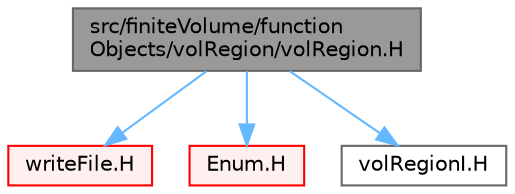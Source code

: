 digraph "src/finiteVolume/functionObjects/volRegion/volRegion.H"
{
 // LATEX_PDF_SIZE
  bgcolor="transparent";
  edge [fontname=Helvetica,fontsize=10,labelfontname=Helvetica,labelfontsize=10];
  node [fontname=Helvetica,fontsize=10,shape=box,height=0.2,width=0.4];
  Node1 [id="Node000001",label="src/finiteVolume/function\lObjects/volRegion/volRegion.H",height=0.2,width=0.4,color="gray40", fillcolor="grey60", style="filled", fontcolor="black",tooltip=" "];
  Node1 -> Node2 [id="edge1_Node000001_Node000002",color="steelblue1",style="solid",tooltip=" "];
  Node2 [id="Node000002",label="writeFile.H",height=0.2,width=0.4,color="red", fillcolor="#FFF0F0", style="filled",URL="$writeFile_8H.html",tooltip=" "];
  Node1 -> Node117 [id="edge2_Node000001_Node000117",color="steelblue1",style="solid",tooltip=" "];
  Node117 [id="Node000117",label="Enum.H",height=0.2,width=0.4,color="red", fillcolor="#FFF0F0", style="filled",URL="$Enum_8H.html",tooltip=" "];
  Node1 -> Node156 [id="edge3_Node000001_Node000156",color="steelblue1",style="solid",tooltip=" "];
  Node156 [id="Node000156",label="volRegionI.H",height=0.2,width=0.4,color="grey40", fillcolor="white", style="filled",URL="$volRegionI_8H.html",tooltip=" "];
}
